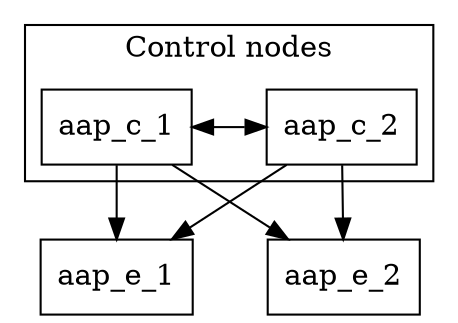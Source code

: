 # mesh-resilient-config.png
strict digraph "" {
    nodesep=0.5
    rankdir=TB
    node [shape=box];
    
    subgraph cluster_0 {
        graph [label="Control nodes", type =solid];
        {
            rank=same;
            "aap_c_1";
            "aap_c_2";
        }

  }
  "aap_e_1";
  "aap_e_2";
  "aap_c_1" -> "aap_c_2"[dir=both];
  "aap_c_1" -> "aap_e_1";
  "aap_c_1" -> "aap_e_2";
  "aap_c_2" -> "aap_e_1";
  "aap_c_2" -> "aap_e_2";
}
